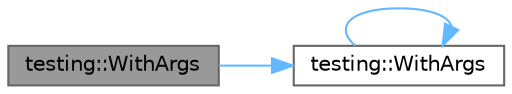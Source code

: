 digraph "testing::WithArgs"
{
 // LATEX_PDF_SIZE
  bgcolor="transparent";
  edge [fontname=Helvetica,fontsize=10,labelfontname=Helvetica,labelfontsize=10];
  node [fontname=Helvetica,fontsize=10,shape=box,height=0.2,width=0.4];
  rankdir="LR";
  Node1 [id="Node000001",label="testing::WithArgs",height=0.2,width=0.4,color="gray40", fillcolor="grey60", style="filled", fontcolor="black",tooltip=" "];
  Node1 -> Node2 [id="edge1_Node000001_Node000002",color="steelblue1",style="solid",tooltip=" "];
  Node2 [id="Node000002",label="testing::WithArgs",height=0.2,width=0.4,color="grey40", fillcolor="white", style="filled",URL="$namespacetesting.html#a08cd954f98b81c3163edfba9db8d46de",tooltip=" "];
  Node2 -> Node2 [id="edge2_Node000002_Node000002",color="steelblue1",style="solid",tooltip=" "];
}
